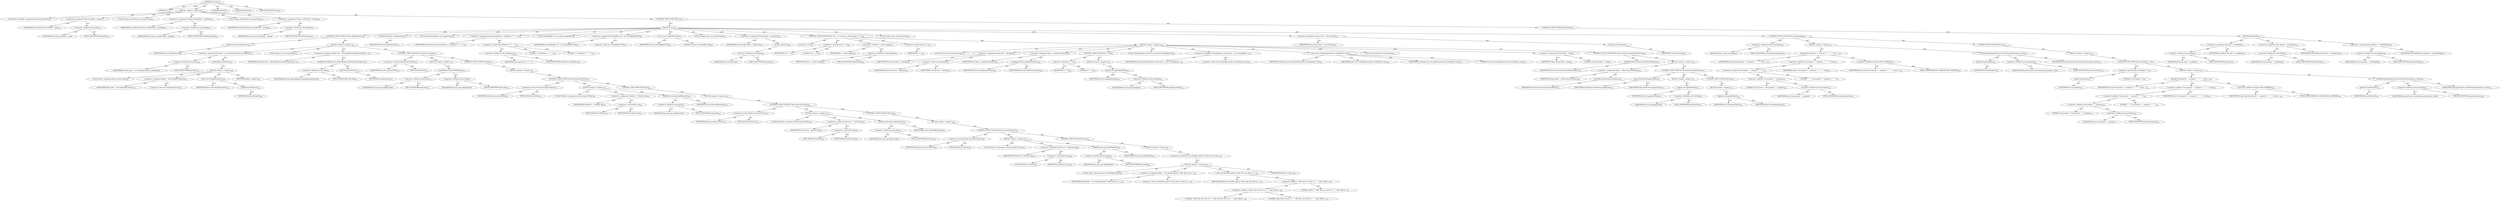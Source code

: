 digraph "execute" {  
"111669149713" [label = <(METHOD,execute)<SUB>341</SUB>> ]
"115964117000" [label = <(PARAM,this)<SUB>341</SUB>> ]
"25769803801" [label = <(BLOCK,&lt;empty&gt;,&lt;empty&gt;)<SUB>341</SUB>> ]
"94489280518" [label = <(LOCAL,Path savedPath: org.apache.tools.ant.types.Path)<SUB>342</SUB>> ]
"30064771194" [label = <(&lt;operator&gt;.assignment,Path savedPath = path)<SUB>342</SUB>> ]
"68719476828" [label = <(IDENTIFIER,savedPath,Path savedPath = path)<SUB>342</SUB>> ]
"30064771195" [label = <(&lt;operator&gt;.fieldAccess,this.path)<SUB>342</SUB>> ]
"68719476829" [label = <(IDENTIFIER,this,Path savedPath = path)> ]
"55834574892" [label = <(FIELD_IDENTIFIER,path,path)<SUB>342</SUB>> ]
"94489280519" [label = <(LOCAL,String savedPathSep: java.lang.String)<SUB>343</SUB>> ]
"30064771196" [label = <(&lt;operator&gt;.assignment,String savedPathSep = pathSep)<SUB>343</SUB>> ]
"68719476830" [label = <(IDENTIFIER,savedPathSep,String savedPathSep = pathSep)<SUB>343</SUB>> ]
"30064771197" [label = <(&lt;operator&gt;.fieldAccess,this.pathSep)<SUB>343</SUB>> ]
"68719476831" [label = <(IDENTIFIER,this,String savedPathSep = pathSep)> ]
"55834574893" [label = <(FIELD_IDENTIFIER,pathSep,pathSep)<SUB>343</SUB>> ]
"94489280520" [label = <(LOCAL,String savedDirSep: java.lang.String)<SUB>344</SUB>> ]
"30064771198" [label = <(&lt;operator&gt;.assignment,String savedDirSep = dirSep)<SUB>344</SUB>> ]
"68719476832" [label = <(IDENTIFIER,savedDirSep,String savedDirSep = dirSep)<SUB>344</SUB>> ]
"30064771199" [label = <(&lt;operator&gt;.fieldAccess,this.dirSep)<SUB>344</SUB>> ]
"68719476833" [label = <(IDENTIFIER,this,String savedDirSep = dirSep)> ]
"55834574894" [label = <(FIELD_IDENTIFIER,dirSep,dirSep)<SUB>344</SUB>> ]
"47244640263" [label = <(CONTROL_STRUCTURE,TRY,try)<SUB>346</SUB>> ]
"25769803802" [label = <(BLOCK,try,try)<SUB>346</SUB>> ]
"47244640264" [label = <(CONTROL_STRUCTURE,IF,if (this.isReference()))<SUB>348</SUB>> ]
"30064771200" [label = <(isReference,this.isReference())<SUB>348</SUB>> ]
"68719476746" [label = <(IDENTIFIER,this,this.isReference())<SUB>348</SUB>> ]
"25769803803" [label = <(BLOCK,&lt;empty&gt;,&lt;empty&gt;)<SUB>348</SUB>> ]
"30064771201" [label = <(&lt;operator&gt;.assignment,this.path = new Path(getProject()).createPath())<SUB>349</SUB>> ]
"30064771202" [label = <(&lt;operator&gt;.fieldAccess,this.path)<SUB>349</SUB>> ]
"68719476834" [label = <(IDENTIFIER,this,this.path = new Path(getProject()).createPath())> ]
"55834574895" [label = <(FIELD_IDENTIFIER,path,path)<SUB>349</SUB>> ]
"30064771203" [label = <(createPath,createPath())<SUB>349</SUB>> ]
"25769803804" [label = <(BLOCK,&lt;empty&gt;,&lt;empty&gt;)<SUB>349</SUB>> ]
"94489280521" [label = <(LOCAL,$obj1: org.apache.tools.ant.types.Path)<SUB>349</SUB>> ]
"30064771204" [label = <(&lt;operator&gt;.assignment,$obj1 = new Path(getProject()))<SUB>349</SUB>> ]
"68719476835" [label = <(IDENTIFIER,$obj1,$obj1 = new Path(getProject()))<SUB>349</SUB>> ]
"30064771205" [label = <(&lt;operator&gt;.alloc,new Path(getProject()))<SUB>349</SUB>> ]
"30064771206" [label = <(&lt;init&gt;,new Path(getProject()))<SUB>349</SUB>> ]
"68719476836" [label = <(IDENTIFIER,$obj1,new Path(getProject()))<SUB>349</SUB>> ]
"30064771207" [label = <(getProject,getProject())<SUB>349</SUB>> ]
"68719476747" [label = <(IDENTIFIER,this,getProject())<SUB>349</SUB>> ]
"68719476837" [label = <(IDENTIFIER,$obj1,&lt;empty&gt;)<SUB>349</SUB>> ]
"94489280522" [label = <(LOCAL,Object obj: java.lang.Object)<SUB>351</SUB>> ]
"30064771208" [label = <(&lt;operator&gt;.assignment,Object obj = refid.getReferencedObject(getProje...)<SUB>351</SUB>> ]
"68719476838" [label = <(IDENTIFIER,obj,Object obj = refid.getReferencedObject(getProje...)<SUB>351</SUB>> ]
"30064771209" [label = <(getReferencedObject,this.refid.getReferencedObject(getProject()))<SUB>351</SUB>> ]
"30064771210" [label = <(&lt;operator&gt;.fieldAccess,this.refid)<SUB>351</SUB>> ]
"68719476839" [label = <(IDENTIFIER,this,this.refid.getReferencedObject(getProject()))> ]
"55834574896" [label = <(FIELD_IDENTIFIER,refid,refid)<SUB>351</SUB>> ]
"30064771211" [label = <(getProject,getProject())<SUB>351</SUB>> ]
"68719476748" [label = <(IDENTIFIER,this,getProject())<SUB>351</SUB>> ]
"47244640265" [label = <(CONTROL_STRUCTURE,IF,if (obj instanceof Path))<SUB>353</SUB>> ]
"30064771212" [label = <(&lt;operator&gt;.instanceOf,obj instanceof Path)<SUB>353</SUB>> ]
"68719476840" [label = <(IDENTIFIER,obj,obj instanceof Path)<SUB>353</SUB>> ]
"180388626432" [label = <(TYPE_REF,Path,Path)<SUB>353</SUB>> ]
"25769803805" [label = <(BLOCK,&lt;empty&gt;,&lt;empty&gt;)<SUB>353</SUB>> ]
"30064771213" [label = <(setRefid,this.path.setRefid(refid))<SUB>354</SUB>> ]
"30064771214" [label = <(&lt;operator&gt;.fieldAccess,this.path)<SUB>354</SUB>> ]
"68719476841" [label = <(IDENTIFIER,this,this.path.setRefid(refid))> ]
"55834574897" [label = <(FIELD_IDENTIFIER,path,path)<SUB>354</SUB>> ]
"30064771215" [label = <(&lt;operator&gt;.fieldAccess,this.refid)<SUB>354</SUB>> ]
"68719476842" [label = <(IDENTIFIER,this,this.path.setRefid(refid))> ]
"55834574898" [label = <(FIELD_IDENTIFIER,refid,refid)<SUB>354</SUB>> ]
"47244640266" [label = <(CONTROL_STRUCTURE,ELSE,else)<SUB>355</SUB>> ]
"25769803806" [label = <(BLOCK,&lt;empty&gt;,&lt;empty&gt;)<SUB>355</SUB>> ]
"47244640267" [label = <(CONTROL_STRUCTURE,IF,if (obj instanceof FileSet))<SUB>355</SUB>> ]
"30064771216" [label = <(&lt;operator&gt;.instanceOf,obj instanceof FileSet)<SUB>355</SUB>> ]
"68719476843" [label = <(IDENTIFIER,obj,obj instanceof FileSet)<SUB>355</SUB>> ]
"180388626433" [label = <(TYPE_REF,FileSet,FileSet)<SUB>355</SUB>> ]
"25769803807" [label = <(BLOCK,&lt;empty&gt;,&lt;empty&gt;)<SUB>355</SUB>> ]
"94489280523" [label = <(LOCAL,FileSet fs: org.apache.tools.ant.types.FileSet)<SUB>356</SUB>> ]
"30064771217" [label = <(&lt;operator&gt;.assignment,FileSet fs = (FileSet) obj)<SUB>356</SUB>> ]
"68719476844" [label = <(IDENTIFIER,fs,FileSet fs = (FileSet) obj)<SUB>356</SUB>> ]
"30064771218" [label = <(&lt;operator&gt;.cast,(FileSet) obj)<SUB>356</SUB>> ]
"180388626434" [label = <(TYPE_REF,FileSet,FileSet)<SUB>356</SUB>> ]
"68719476845" [label = <(IDENTIFIER,obj,(FileSet) obj)<SUB>356</SUB>> ]
"30064771219" [label = <(addFileset,this.path.addFileset(fs))<SUB>358</SUB>> ]
"30064771220" [label = <(&lt;operator&gt;.fieldAccess,this.path)<SUB>358</SUB>> ]
"68719476846" [label = <(IDENTIFIER,this,this.path.addFileset(fs))> ]
"55834574899" [label = <(FIELD_IDENTIFIER,path,path)<SUB>358</SUB>> ]
"68719476847" [label = <(IDENTIFIER,fs,this.path.addFileset(fs))<SUB>358</SUB>> ]
"47244640268" [label = <(CONTROL_STRUCTURE,ELSE,else)<SUB>359</SUB>> ]
"25769803808" [label = <(BLOCK,&lt;empty&gt;,&lt;empty&gt;)<SUB>359</SUB>> ]
"47244640269" [label = <(CONTROL_STRUCTURE,IF,if (obj instanceof DirSet))<SUB>359</SUB>> ]
"30064771221" [label = <(&lt;operator&gt;.instanceOf,obj instanceof DirSet)<SUB>359</SUB>> ]
"68719476848" [label = <(IDENTIFIER,obj,obj instanceof DirSet)<SUB>359</SUB>> ]
"180388626435" [label = <(TYPE_REF,DirSet,DirSet)<SUB>359</SUB>> ]
"25769803809" [label = <(BLOCK,&lt;empty&gt;,&lt;empty&gt;)<SUB>359</SUB>> ]
"94489280524" [label = <(LOCAL,DirSet ds: org.apache.tools.ant.types.DirSet)<SUB>360</SUB>> ]
"30064771222" [label = <(&lt;operator&gt;.assignment,DirSet ds = (DirSet) obj)<SUB>360</SUB>> ]
"68719476849" [label = <(IDENTIFIER,ds,DirSet ds = (DirSet) obj)<SUB>360</SUB>> ]
"30064771223" [label = <(&lt;operator&gt;.cast,(DirSet) obj)<SUB>360</SUB>> ]
"180388626436" [label = <(TYPE_REF,DirSet,DirSet)<SUB>360</SUB>> ]
"68719476850" [label = <(IDENTIFIER,obj,(DirSet) obj)<SUB>360</SUB>> ]
"30064771224" [label = <(addDirset,this.path.addDirset(ds))<SUB>362</SUB>> ]
"30064771225" [label = <(&lt;operator&gt;.fieldAccess,this.path)<SUB>362</SUB>> ]
"68719476851" [label = <(IDENTIFIER,this,this.path.addDirset(ds))> ]
"55834574900" [label = <(FIELD_IDENTIFIER,path,path)<SUB>362</SUB>> ]
"68719476852" [label = <(IDENTIFIER,ds,this.path.addDirset(ds))<SUB>362</SUB>> ]
"47244640270" [label = <(CONTROL_STRUCTURE,ELSE,else)<SUB>363</SUB>> ]
"25769803810" [label = <(BLOCK,&lt;empty&gt;,&lt;empty&gt;)<SUB>363</SUB>> ]
"47244640271" [label = <(CONTROL_STRUCTURE,IF,if (obj instanceof FileList))<SUB>363</SUB>> ]
"30064771226" [label = <(&lt;operator&gt;.instanceOf,obj instanceof FileList)<SUB>363</SUB>> ]
"68719476853" [label = <(IDENTIFIER,obj,obj instanceof FileList)<SUB>363</SUB>> ]
"180388626437" [label = <(TYPE_REF,FileList,FileList)<SUB>363</SUB>> ]
"25769803811" [label = <(BLOCK,&lt;empty&gt;,&lt;empty&gt;)<SUB>363</SUB>> ]
"94489280525" [label = <(LOCAL,FileList fl: org.apache.tools.ant.types.FileList)<SUB>364</SUB>> ]
"30064771227" [label = <(&lt;operator&gt;.assignment,FileList fl = (FileList) obj)<SUB>364</SUB>> ]
"68719476854" [label = <(IDENTIFIER,fl,FileList fl = (FileList) obj)<SUB>364</SUB>> ]
"30064771228" [label = <(&lt;operator&gt;.cast,(FileList) obj)<SUB>364</SUB>> ]
"180388626438" [label = <(TYPE_REF,FileList,FileList)<SUB>364</SUB>> ]
"68719476855" [label = <(IDENTIFIER,obj,(FileList) obj)<SUB>364</SUB>> ]
"30064771229" [label = <(addFilelist,this.path.addFilelist(fl))<SUB>366</SUB>> ]
"30064771230" [label = <(&lt;operator&gt;.fieldAccess,this.path)<SUB>366</SUB>> ]
"68719476856" [label = <(IDENTIFIER,this,this.path.addFilelist(fl))> ]
"55834574901" [label = <(FIELD_IDENTIFIER,path,path)<SUB>366</SUB>> ]
"68719476857" [label = <(IDENTIFIER,fl,this.path.addFilelist(fl))<SUB>366</SUB>> ]
"47244640272" [label = <(CONTROL_STRUCTURE,ELSE,else)<SUB>368</SUB>> ]
"25769803812" [label = <(BLOCK,&lt;empty&gt;,&lt;empty&gt;)<SUB>368</SUB>> ]
"30064771231" [label = <(&lt;operator&gt;.throw,throw new BuildException(&quot;'refid' does not refe...)<SUB>369</SUB>> ]
"25769803813" [label = <(BLOCK,&lt;empty&gt;,&lt;empty&gt;)<SUB>369</SUB>> ]
"94489280526" [label = <(LOCAL,$obj2: org.apache.tools.ant.BuildException)<SUB>369</SUB>> ]
"30064771232" [label = <(&lt;operator&gt;.assignment,$obj2 = new BuildException(&quot;'refid' does not re...)<SUB>369</SUB>> ]
"68719476858" [label = <(IDENTIFIER,$obj2,$obj2 = new BuildException(&quot;'refid' does not re...)<SUB>369</SUB>> ]
"30064771233" [label = <(&lt;operator&gt;.alloc,new BuildException(&quot;'refid' does not refer to a...)<SUB>369</SUB>> ]
"30064771234" [label = <(&lt;init&gt;,new BuildException(&quot;'refid' does not refer to a...)<SUB>369</SUB>> ]
"68719476859" [label = <(IDENTIFIER,$obj2,new BuildException(&quot;'refid' does not refer to a...)<SUB>369</SUB>> ]
"30064771235" [label = <(&lt;operator&gt;.addition,&quot;'refid' does not refer to a &quot; + &quot;path, fileset...)<SUB>369</SUB>> ]
"30064771236" [label = <(&lt;operator&gt;.addition,&quot;'refid' does not refer to a &quot; + &quot;path, fileset...)<SUB>369</SUB>> ]
"90194313242" [label = <(LITERAL,&quot;'refid' does not refer to a &quot;,&quot;'refid' does not refer to a &quot; + &quot;path, fileset...)<SUB>369</SUB>> ]
"90194313243" [label = <(LITERAL,&quot;path, fileset, dirset, or &quot;,&quot;'refid' does not refer to a &quot; + &quot;path, fileset...)<SUB>370</SUB>> ]
"90194313244" [label = <(LITERAL,&quot;filelist.&quot;,&quot;'refid' does not refer to a &quot; + &quot;path, fileset...)<SUB>371</SUB>> ]
"68719476860" [label = <(IDENTIFIER,$obj2,&lt;empty&gt;)<SUB>369</SUB>> ]
"30064771237" [label = <(validateSetup,this.validateSetup())<SUB>375</SUB>> ]
"68719476749" [label = <(IDENTIFIER,this,this.validateSetup())<SUB>375</SUB>> ]
"94489280527" [label = <(LOCAL,String fromDirSep: java.lang.String)<SUB>385</SUB>> ]
"30064771238" [label = <(&lt;operator&gt;.assignment,String fromDirSep = onWindows ? &quot;\\&quot; : &quot;/&quot;)<SUB>385</SUB>> ]
"68719476861" [label = <(IDENTIFIER,fromDirSep,String fromDirSep = onWindows ? &quot;\\&quot; : &quot;/&quot;)<SUB>385</SUB>> ]
"30064771239" [label = <(&lt;operator&gt;.conditional,onWindows ? &quot;\\&quot; : &quot;/&quot;)<SUB>385</SUB>> ]
"30064771240" [label = <(&lt;operator&gt;.fieldAccess,this.onWindows)<SUB>385</SUB>> ]
"68719476862" [label = <(IDENTIFIER,this,onWindows ? &quot;\\&quot; : &quot;/&quot;)> ]
"55834574902" [label = <(FIELD_IDENTIFIER,onWindows,onWindows)<SUB>385</SUB>> ]
"90194313245" [label = <(LITERAL,&quot;\\&quot;,onWindows ? &quot;\\&quot; : &quot;/&quot;)<SUB>385</SUB>> ]
"90194313246" [label = <(LITERAL,&quot;/&quot;,onWindows ? &quot;\\&quot; : &quot;/&quot;)<SUB>385</SUB>> ]
"94489280528" [label = <(LOCAL,StringBuffer rslt: java.lang.StringBuffer)<SUB>387</SUB>> ]
"30064771241" [label = <(&lt;operator&gt;.assignment,StringBuffer rslt = new StringBuffer(100))<SUB>387</SUB>> ]
"68719476863" [label = <(IDENTIFIER,rslt,StringBuffer rslt = new StringBuffer(100))<SUB>387</SUB>> ]
"30064771242" [label = <(&lt;operator&gt;.alloc,new StringBuffer(100))<SUB>387</SUB>> ]
"30064771243" [label = <(&lt;init&gt;,new StringBuffer(100))<SUB>387</SUB>> ]
"68719476864" [label = <(IDENTIFIER,rslt,new StringBuffer(100))<SUB>387</SUB>> ]
"90194313247" [label = <(LITERAL,100,new StringBuffer(100))<SUB>387</SUB>> ]
"94489280529" [label = <(LOCAL,String[] elems: java.lang.String[])<SUB>390</SUB>> ]
"30064771244" [label = <(&lt;operator&gt;.assignment,String[] elems = path.list())<SUB>390</SUB>> ]
"68719476865" [label = <(IDENTIFIER,elems,String[] elems = path.list())<SUB>390</SUB>> ]
"30064771245" [label = <(list,this.path.list())<SUB>390</SUB>> ]
"30064771246" [label = <(&lt;operator&gt;.fieldAccess,this.path)<SUB>390</SUB>> ]
"68719476866" [label = <(IDENTIFIER,this,this.path.list())> ]
"55834574903" [label = <(FIELD_IDENTIFIER,path,path)<SUB>390</SUB>> ]
"47244640273" [label = <(CONTROL_STRUCTURE,FOR,for (int i = 0; Some(i &lt; elems.length); i++))<SUB>392</SUB>> ]
"94489280530" [label = <(LOCAL,int i: int)<SUB>392</SUB>> ]
"30064771247" [label = <(&lt;operator&gt;.assignment,int i = 0)<SUB>392</SUB>> ]
"68719476867" [label = <(IDENTIFIER,i,int i = 0)<SUB>392</SUB>> ]
"90194313248" [label = <(LITERAL,0,int i = 0)<SUB>392</SUB>> ]
"30064771248" [label = <(&lt;operator&gt;.lessThan,i &lt; elems.length)<SUB>392</SUB>> ]
"68719476868" [label = <(IDENTIFIER,i,i &lt; elems.length)<SUB>392</SUB>> ]
"30064771249" [label = <(&lt;operator&gt;.fieldAccess,elems.length)<SUB>392</SUB>> ]
"68719476869" [label = <(IDENTIFIER,elems,i &lt; elems.length)<SUB>392</SUB>> ]
"55834574904" [label = <(FIELD_IDENTIFIER,length,length)<SUB>392</SUB>> ]
"30064771250" [label = <(&lt;operator&gt;.postIncrement,i++)<SUB>392</SUB>> ]
"68719476870" [label = <(IDENTIFIER,i,i++)<SUB>392</SUB>> ]
"25769803814" [label = <(BLOCK,&lt;empty&gt;,&lt;empty&gt;)<SUB>392</SUB>> ]
"94489280531" [label = <(LOCAL,String elem: java.lang.String)<SUB>393</SUB>> ]
"30064771251" [label = <(&lt;operator&gt;.assignment,String elem = elems[i])<SUB>393</SUB>> ]
"68719476871" [label = <(IDENTIFIER,elem,String elem = elems[i])<SUB>393</SUB>> ]
"30064771252" [label = <(&lt;operator&gt;.indexAccess,elems[i])<SUB>393</SUB>> ]
"68719476872" [label = <(IDENTIFIER,elems,String elem = elems[i])<SUB>393</SUB>> ]
"68719476873" [label = <(IDENTIFIER,i,String elem = elems[i])<SUB>393</SUB>> ]
"30064771253" [label = <(&lt;operator&gt;.assignment,elem = mapElement(elem))<SUB>395</SUB>> ]
"68719476874" [label = <(IDENTIFIER,elem,elem = mapElement(elem))<SUB>395</SUB>> ]
"30064771254" [label = <(mapElement,this.mapElement(elem))<SUB>395</SUB>> ]
"68719476750" [label = <(IDENTIFIER,this,this.mapElement(elem))<SUB>395</SUB>> ]
"68719476875" [label = <(IDENTIFIER,elem,this.mapElement(elem))<SUB>395</SUB>> ]
"47244640274" [label = <(CONTROL_STRUCTURE,IF,if (i != 0))<SUB>400</SUB>> ]
"30064771255" [label = <(&lt;operator&gt;.notEquals,i != 0)<SUB>400</SUB>> ]
"68719476876" [label = <(IDENTIFIER,i,i != 0)<SUB>400</SUB>> ]
"90194313249" [label = <(LITERAL,0,i != 0)<SUB>400</SUB>> ]
"25769803815" [label = <(BLOCK,&lt;empty&gt;,&lt;empty&gt;)<SUB>400</SUB>> ]
"30064771256" [label = <(append,rslt.append(pathSep))<SUB>401</SUB>> ]
"68719476877" [label = <(IDENTIFIER,rslt,rslt.append(pathSep))<SUB>401</SUB>> ]
"30064771257" [label = <(&lt;operator&gt;.fieldAccess,this.pathSep)<SUB>401</SUB>> ]
"68719476878" [label = <(IDENTIFIER,this,rslt.append(pathSep))> ]
"55834574905" [label = <(FIELD_IDENTIFIER,pathSep,pathSep)<SUB>401</SUB>> ]
"94489280532" [label = <(LOCAL,StringTokenizer stDirectory: java.util.StringTokenizer)<SUB>404</SUB>> ]
"30064771258" [label = <(&lt;operator&gt;.assignment,StringTokenizer stDirectory = new StringTokeniz...)<SUB>404</SUB>> ]
"68719476879" [label = <(IDENTIFIER,stDirectory,StringTokenizer stDirectory = new StringTokeniz...)<SUB>404</SUB>> ]
"30064771259" [label = <(&lt;operator&gt;.alloc,new StringTokenizer(elem, fromDirSep, true))<SUB>405</SUB>> ]
"30064771260" [label = <(&lt;init&gt;,new StringTokenizer(elem, fromDirSep, true))<SUB>405</SUB>> ]
"68719476880" [label = <(IDENTIFIER,stDirectory,new StringTokenizer(elem, fromDirSep, true))<SUB>404</SUB>> ]
"68719476881" [label = <(IDENTIFIER,elem,new StringTokenizer(elem, fromDirSep, true))<SUB>405</SUB>> ]
"68719476882" [label = <(IDENTIFIER,fromDirSep,new StringTokenizer(elem, fromDirSep, true))<SUB>405</SUB>> ]
"90194313250" [label = <(LITERAL,true,new StringTokenizer(elem, fromDirSep, true))<SUB>405</SUB>> ]
"94489280533" [label = <(LOCAL,String token: java.lang.String)<SUB>406</SUB>> ]
"30064771261" [label = <(&lt;operator&gt;.assignment,String token = null)<SUB>406</SUB>> ]
"68719476883" [label = <(IDENTIFIER,token,String token = null)<SUB>406</SUB>> ]
"90194313251" [label = <(LITERAL,null,String token = null)<SUB>406</SUB>> ]
"47244640275" [label = <(CONTROL_STRUCTURE,WHILE,while (stDirectory.hasMoreTokens()))<SUB>408</SUB>> ]
"30064771262" [label = <(hasMoreTokens,stDirectory.hasMoreTokens())<SUB>408</SUB>> ]
"68719476884" [label = <(IDENTIFIER,stDirectory,stDirectory.hasMoreTokens())<SUB>408</SUB>> ]
"25769803816" [label = <(BLOCK,&lt;empty&gt;,&lt;empty&gt;)<SUB>408</SUB>> ]
"30064771263" [label = <(&lt;operator&gt;.assignment,token = stDirectory.nextToken())<SUB>409</SUB>> ]
"68719476885" [label = <(IDENTIFIER,token,token = stDirectory.nextToken())<SUB>409</SUB>> ]
"30064771264" [label = <(nextToken,stDirectory.nextToken())<SUB>409</SUB>> ]
"68719476886" [label = <(IDENTIFIER,stDirectory,stDirectory.nextToken())<SUB>409</SUB>> ]
"47244640276" [label = <(CONTROL_STRUCTURE,IF,if (fromDirSep.equals(token)))<SUB>411</SUB>> ]
"30064771265" [label = <(equals,fromDirSep.equals(token))<SUB>411</SUB>> ]
"68719476887" [label = <(IDENTIFIER,fromDirSep,fromDirSep.equals(token))<SUB>411</SUB>> ]
"68719476888" [label = <(IDENTIFIER,token,fromDirSep.equals(token))<SUB>411</SUB>> ]
"25769803817" [label = <(BLOCK,&lt;empty&gt;,&lt;empty&gt;)<SUB>411</SUB>> ]
"30064771266" [label = <(append,rslt.append(dirSep))<SUB>412</SUB>> ]
"68719476889" [label = <(IDENTIFIER,rslt,rslt.append(dirSep))<SUB>412</SUB>> ]
"30064771267" [label = <(&lt;operator&gt;.fieldAccess,this.dirSep)<SUB>412</SUB>> ]
"68719476890" [label = <(IDENTIFIER,this,rslt.append(dirSep))> ]
"55834574906" [label = <(FIELD_IDENTIFIER,dirSep,dirSep)<SUB>412</SUB>> ]
"47244640277" [label = <(CONTROL_STRUCTURE,ELSE,else)<SUB>413</SUB>> ]
"25769803818" [label = <(BLOCK,&lt;empty&gt;,&lt;empty&gt;)<SUB>413</SUB>> ]
"30064771268" [label = <(append,rslt.append(token))<SUB>414</SUB>> ]
"68719476891" [label = <(IDENTIFIER,rslt,rslt.append(token))<SUB>414</SUB>> ]
"68719476892" [label = <(IDENTIFIER,token,rslt.append(token))<SUB>414</SUB>> ]
"94489280534" [label = <(LOCAL,String value: java.lang.String)<SUB>421</SUB>> ]
"30064771269" [label = <(&lt;operator&gt;.assignment,String value = rslt.toString())<SUB>421</SUB>> ]
"68719476893" [label = <(IDENTIFIER,value,String value = rslt.toString())<SUB>421</SUB>> ]
"30064771270" [label = <(toString,rslt.toString())<SUB>421</SUB>> ]
"68719476894" [label = <(IDENTIFIER,rslt,rslt.toString())<SUB>421</SUB>> ]
"47244640278" [label = <(CONTROL_STRUCTURE,IF,if (this.setonempty))<SUB>422</SUB>> ]
"30064771271" [label = <(&lt;operator&gt;.fieldAccess,this.setonempty)<SUB>422</SUB>> ]
"68719476895" [label = <(IDENTIFIER,this,if (this.setonempty))> ]
"55834574907" [label = <(FIELD_IDENTIFIER,setonempty,setonempty)<SUB>422</SUB>> ]
"25769803819" [label = <(BLOCK,&lt;empty&gt;,&lt;empty&gt;)<SUB>422</SUB>> ]
"30064771272" [label = <(log,log(&quot;Set property &quot; + property + &quot; = &quot; + value,...)<SUB>423</SUB>> ]
"68719476751" [label = <(IDENTIFIER,this,log(&quot;Set property &quot; + property + &quot; = &quot; + value,...)<SUB>423</SUB>> ]
"30064771273" [label = <(&lt;operator&gt;.addition,&quot;Set property &quot; + property + &quot; = &quot; + value)<SUB>423</SUB>> ]
"30064771274" [label = <(&lt;operator&gt;.addition,&quot;Set property &quot; + property + &quot; = &quot;)<SUB>423</SUB>> ]
"30064771275" [label = <(&lt;operator&gt;.addition,&quot;Set property &quot; + property)<SUB>423</SUB>> ]
"90194313252" [label = <(LITERAL,&quot;Set property &quot;,&quot;Set property &quot; + property)<SUB>423</SUB>> ]
"30064771276" [label = <(&lt;operator&gt;.fieldAccess,this.property)<SUB>423</SUB>> ]
"68719476896" [label = <(IDENTIFIER,this,&quot;Set property &quot; + property)> ]
"55834574908" [label = <(FIELD_IDENTIFIER,property,property)<SUB>423</SUB>> ]
"90194313253" [label = <(LITERAL,&quot; = &quot;,&quot;Set property &quot; + property + &quot; = &quot;)<SUB>423</SUB>> ]
"68719476897" [label = <(IDENTIFIER,value,&quot;Set property &quot; + property + &quot; = &quot; + value)<SUB>423</SUB>> ]
"30064771277" [label = <(&lt;operator&gt;.fieldAccess,Project.MSG_VERBOSE)<SUB>424</SUB>> ]
"68719476898" [label = <(IDENTIFIER,Project,log(&quot;Set property &quot; + property + &quot; = &quot; + value,...)<SUB>424</SUB>> ]
"55834574909" [label = <(FIELD_IDENTIFIER,MSG_VERBOSE,MSG_VERBOSE)<SUB>424</SUB>> ]
"30064771278" [label = <(setNewProperty,getProject().setNewProperty(property, value))<SUB>425</SUB>> ]
"30064771279" [label = <(getProject,getProject())<SUB>425</SUB>> ]
"68719476752" [label = <(IDENTIFIER,this,getProject())<SUB>425</SUB>> ]
"30064771280" [label = <(&lt;operator&gt;.fieldAccess,this.property)<SUB>425</SUB>> ]
"68719476899" [label = <(IDENTIFIER,this,getProject().setNewProperty(property, value))> ]
"55834574910" [label = <(FIELD_IDENTIFIER,property,property)<SUB>425</SUB>> ]
"68719476900" [label = <(IDENTIFIER,value,getProject().setNewProperty(property, value))<SUB>425</SUB>> ]
"47244640279" [label = <(CONTROL_STRUCTURE,ELSE,else)<SUB>426</SUB>> ]
"25769803820" [label = <(BLOCK,&lt;empty&gt;,&lt;empty&gt;)<SUB>426</SUB>> ]
"47244640280" [label = <(CONTROL_STRUCTURE,IF,if (rslt.length() &gt; 0))<SUB>427</SUB>> ]
"30064771281" [label = <(&lt;operator&gt;.greaterThan,rslt.length() &gt; 0)<SUB>427</SUB>> ]
"30064771282" [label = <(length,rslt.length())<SUB>427</SUB>> ]
"68719476901" [label = <(IDENTIFIER,rslt,rslt.length())<SUB>427</SUB>> ]
"90194313254" [label = <(LITERAL,0,rslt.length() &gt; 0)<SUB>427</SUB>> ]
"25769803821" [label = <(BLOCK,&lt;empty&gt;,&lt;empty&gt;)<SUB>427</SUB>> ]
"30064771283" [label = <(log,log(&quot;Set property &quot; + property + &quot; = &quot; + value,...)<SUB>428</SUB>> ]
"68719476753" [label = <(IDENTIFIER,this,log(&quot;Set property &quot; + property + &quot; = &quot; + value,...)<SUB>428</SUB>> ]
"30064771284" [label = <(&lt;operator&gt;.addition,&quot;Set property &quot; + property + &quot; = &quot; + value)<SUB>428</SUB>> ]
"30064771285" [label = <(&lt;operator&gt;.addition,&quot;Set property &quot; + property + &quot; = &quot;)<SUB>428</SUB>> ]
"30064771286" [label = <(&lt;operator&gt;.addition,&quot;Set property &quot; + property)<SUB>428</SUB>> ]
"90194313255" [label = <(LITERAL,&quot;Set property &quot;,&quot;Set property &quot; + property)<SUB>428</SUB>> ]
"30064771287" [label = <(&lt;operator&gt;.fieldAccess,this.property)<SUB>428</SUB>> ]
"68719476902" [label = <(IDENTIFIER,this,&quot;Set property &quot; + property)> ]
"55834574911" [label = <(FIELD_IDENTIFIER,property,property)<SUB>428</SUB>> ]
"90194313256" [label = <(LITERAL,&quot; = &quot;,&quot;Set property &quot; + property + &quot; = &quot;)<SUB>428</SUB>> ]
"68719476903" [label = <(IDENTIFIER,value,&quot;Set property &quot; + property + &quot; = &quot; + value)<SUB>428</SUB>> ]
"30064771288" [label = <(&lt;operator&gt;.fieldAccess,Project.MSG_VERBOSE)<SUB>429</SUB>> ]
"68719476904" [label = <(IDENTIFIER,Project,log(&quot;Set property &quot; + property + &quot; = &quot; + value,...)<SUB>429</SUB>> ]
"55834574912" [label = <(FIELD_IDENTIFIER,MSG_VERBOSE,MSG_VERBOSE)<SUB>429</SUB>> ]
"30064771289" [label = <(setNewProperty,getProject().setNewProperty(property, value))<SUB>430</SUB>> ]
"30064771290" [label = <(getProject,getProject())<SUB>430</SUB>> ]
"68719476754" [label = <(IDENTIFIER,this,getProject())<SUB>430</SUB>> ]
"30064771291" [label = <(&lt;operator&gt;.fieldAccess,this.property)<SUB>430</SUB>> ]
"68719476905" [label = <(IDENTIFIER,this,getProject().setNewProperty(property, value))> ]
"55834574913" [label = <(FIELD_IDENTIFIER,property,property)<SUB>430</SUB>> ]
"68719476906" [label = <(IDENTIFIER,value,getProject().setNewProperty(property, value))<SUB>430</SUB>> ]
"47244640281" [label = <(CONTROL_STRUCTURE,FINALLY,finally)<SUB>433</SUB>> ]
"25769803822" [label = <(BLOCK,finally,finally)<SUB>433</SUB>> ]
"30064771292" [label = <(&lt;operator&gt;.assignment,this.path = savedPath)<SUB>434</SUB>> ]
"30064771293" [label = <(&lt;operator&gt;.fieldAccess,this.path)<SUB>434</SUB>> ]
"68719476907" [label = <(IDENTIFIER,this,this.path = savedPath)> ]
"55834574914" [label = <(FIELD_IDENTIFIER,path,path)<SUB>434</SUB>> ]
"68719476908" [label = <(IDENTIFIER,savedPath,this.path = savedPath)<SUB>434</SUB>> ]
"30064771294" [label = <(&lt;operator&gt;.assignment,this.dirSep = savedDirSep)<SUB>435</SUB>> ]
"30064771295" [label = <(&lt;operator&gt;.fieldAccess,this.dirSep)<SUB>435</SUB>> ]
"68719476909" [label = <(IDENTIFIER,this,this.dirSep = savedDirSep)> ]
"55834574915" [label = <(FIELD_IDENTIFIER,dirSep,dirSep)<SUB>435</SUB>> ]
"68719476910" [label = <(IDENTIFIER,savedDirSep,this.dirSep = savedDirSep)<SUB>435</SUB>> ]
"30064771296" [label = <(&lt;operator&gt;.assignment,this.pathSep = savedPathSep)<SUB>436</SUB>> ]
"30064771297" [label = <(&lt;operator&gt;.fieldAccess,this.pathSep)<SUB>436</SUB>> ]
"68719476911" [label = <(IDENTIFIER,this,this.pathSep = savedPathSep)> ]
"55834574916" [label = <(FIELD_IDENTIFIER,pathSep,pathSep)<SUB>436</SUB>> ]
"68719476912" [label = <(IDENTIFIER,savedPathSep,this.pathSep = savedPathSep)<SUB>436</SUB>> ]
"133143986224" [label = <(MODIFIER,PUBLIC)> ]
"133143986225" [label = <(MODIFIER,VIRTUAL)> ]
"128849018897" [label = <(METHOD_RETURN,void)<SUB>341</SUB>> ]
  "111669149713" -> "115964117000"  [ label = "AST: "] 
  "111669149713" -> "25769803801"  [ label = "AST: "] 
  "111669149713" -> "133143986224"  [ label = "AST: "] 
  "111669149713" -> "133143986225"  [ label = "AST: "] 
  "111669149713" -> "128849018897"  [ label = "AST: "] 
  "25769803801" -> "94489280518"  [ label = "AST: "] 
  "25769803801" -> "30064771194"  [ label = "AST: "] 
  "25769803801" -> "94489280519"  [ label = "AST: "] 
  "25769803801" -> "30064771196"  [ label = "AST: "] 
  "25769803801" -> "94489280520"  [ label = "AST: "] 
  "25769803801" -> "30064771198"  [ label = "AST: "] 
  "25769803801" -> "47244640263"  [ label = "AST: "] 
  "30064771194" -> "68719476828"  [ label = "AST: "] 
  "30064771194" -> "30064771195"  [ label = "AST: "] 
  "30064771195" -> "68719476829"  [ label = "AST: "] 
  "30064771195" -> "55834574892"  [ label = "AST: "] 
  "30064771196" -> "68719476830"  [ label = "AST: "] 
  "30064771196" -> "30064771197"  [ label = "AST: "] 
  "30064771197" -> "68719476831"  [ label = "AST: "] 
  "30064771197" -> "55834574893"  [ label = "AST: "] 
  "30064771198" -> "68719476832"  [ label = "AST: "] 
  "30064771198" -> "30064771199"  [ label = "AST: "] 
  "30064771199" -> "68719476833"  [ label = "AST: "] 
  "30064771199" -> "55834574894"  [ label = "AST: "] 
  "47244640263" -> "25769803802"  [ label = "AST: "] 
  "47244640263" -> "47244640281"  [ label = "AST: "] 
  "25769803802" -> "47244640264"  [ label = "AST: "] 
  "25769803802" -> "30064771237"  [ label = "AST: "] 
  "25769803802" -> "94489280527"  [ label = "AST: "] 
  "25769803802" -> "30064771238"  [ label = "AST: "] 
  "25769803802" -> "94489280528"  [ label = "AST: "] 
  "25769803802" -> "30064771241"  [ label = "AST: "] 
  "25769803802" -> "30064771243"  [ label = "AST: "] 
  "25769803802" -> "94489280529"  [ label = "AST: "] 
  "25769803802" -> "30064771244"  [ label = "AST: "] 
  "25769803802" -> "47244640273"  [ label = "AST: "] 
  "25769803802" -> "94489280534"  [ label = "AST: "] 
  "25769803802" -> "30064771269"  [ label = "AST: "] 
  "25769803802" -> "47244640278"  [ label = "AST: "] 
  "47244640264" -> "30064771200"  [ label = "AST: "] 
  "47244640264" -> "25769803803"  [ label = "AST: "] 
  "30064771200" -> "68719476746"  [ label = "AST: "] 
  "25769803803" -> "30064771201"  [ label = "AST: "] 
  "25769803803" -> "94489280522"  [ label = "AST: "] 
  "25769803803" -> "30064771208"  [ label = "AST: "] 
  "25769803803" -> "47244640265"  [ label = "AST: "] 
  "30064771201" -> "30064771202"  [ label = "AST: "] 
  "30064771201" -> "30064771203"  [ label = "AST: "] 
  "30064771202" -> "68719476834"  [ label = "AST: "] 
  "30064771202" -> "55834574895"  [ label = "AST: "] 
  "30064771203" -> "25769803804"  [ label = "AST: "] 
  "25769803804" -> "94489280521"  [ label = "AST: "] 
  "25769803804" -> "30064771204"  [ label = "AST: "] 
  "25769803804" -> "30064771206"  [ label = "AST: "] 
  "25769803804" -> "68719476837"  [ label = "AST: "] 
  "30064771204" -> "68719476835"  [ label = "AST: "] 
  "30064771204" -> "30064771205"  [ label = "AST: "] 
  "30064771206" -> "68719476836"  [ label = "AST: "] 
  "30064771206" -> "30064771207"  [ label = "AST: "] 
  "30064771207" -> "68719476747"  [ label = "AST: "] 
  "30064771208" -> "68719476838"  [ label = "AST: "] 
  "30064771208" -> "30064771209"  [ label = "AST: "] 
  "30064771209" -> "30064771210"  [ label = "AST: "] 
  "30064771209" -> "30064771211"  [ label = "AST: "] 
  "30064771210" -> "68719476839"  [ label = "AST: "] 
  "30064771210" -> "55834574896"  [ label = "AST: "] 
  "30064771211" -> "68719476748"  [ label = "AST: "] 
  "47244640265" -> "30064771212"  [ label = "AST: "] 
  "47244640265" -> "25769803805"  [ label = "AST: "] 
  "47244640265" -> "47244640266"  [ label = "AST: "] 
  "30064771212" -> "68719476840"  [ label = "AST: "] 
  "30064771212" -> "180388626432"  [ label = "AST: "] 
  "25769803805" -> "30064771213"  [ label = "AST: "] 
  "30064771213" -> "30064771214"  [ label = "AST: "] 
  "30064771213" -> "30064771215"  [ label = "AST: "] 
  "30064771214" -> "68719476841"  [ label = "AST: "] 
  "30064771214" -> "55834574897"  [ label = "AST: "] 
  "30064771215" -> "68719476842"  [ label = "AST: "] 
  "30064771215" -> "55834574898"  [ label = "AST: "] 
  "47244640266" -> "25769803806"  [ label = "AST: "] 
  "25769803806" -> "47244640267"  [ label = "AST: "] 
  "47244640267" -> "30064771216"  [ label = "AST: "] 
  "47244640267" -> "25769803807"  [ label = "AST: "] 
  "47244640267" -> "47244640268"  [ label = "AST: "] 
  "30064771216" -> "68719476843"  [ label = "AST: "] 
  "30064771216" -> "180388626433"  [ label = "AST: "] 
  "25769803807" -> "94489280523"  [ label = "AST: "] 
  "25769803807" -> "30064771217"  [ label = "AST: "] 
  "25769803807" -> "30064771219"  [ label = "AST: "] 
  "30064771217" -> "68719476844"  [ label = "AST: "] 
  "30064771217" -> "30064771218"  [ label = "AST: "] 
  "30064771218" -> "180388626434"  [ label = "AST: "] 
  "30064771218" -> "68719476845"  [ label = "AST: "] 
  "30064771219" -> "30064771220"  [ label = "AST: "] 
  "30064771219" -> "68719476847"  [ label = "AST: "] 
  "30064771220" -> "68719476846"  [ label = "AST: "] 
  "30064771220" -> "55834574899"  [ label = "AST: "] 
  "47244640268" -> "25769803808"  [ label = "AST: "] 
  "25769803808" -> "47244640269"  [ label = "AST: "] 
  "47244640269" -> "30064771221"  [ label = "AST: "] 
  "47244640269" -> "25769803809"  [ label = "AST: "] 
  "47244640269" -> "47244640270"  [ label = "AST: "] 
  "30064771221" -> "68719476848"  [ label = "AST: "] 
  "30064771221" -> "180388626435"  [ label = "AST: "] 
  "25769803809" -> "94489280524"  [ label = "AST: "] 
  "25769803809" -> "30064771222"  [ label = "AST: "] 
  "25769803809" -> "30064771224"  [ label = "AST: "] 
  "30064771222" -> "68719476849"  [ label = "AST: "] 
  "30064771222" -> "30064771223"  [ label = "AST: "] 
  "30064771223" -> "180388626436"  [ label = "AST: "] 
  "30064771223" -> "68719476850"  [ label = "AST: "] 
  "30064771224" -> "30064771225"  [ label = "AST: "] 
  "30064771224" -> "68719476852"  [ label = "AST: "] 
  "30064771225" -> "68719476851"  [ label = "AST: "] 
  "30064771225" -> "55834574900"  [ label = "AST: "] 
  "47244640270" -> "25769803810"  [ label = "AST: "] 
  "25769803810" -> "47244640271"  [ label = "AST: "] 
  "47244640271" -> "30064771226"  [ label = "AST: "] 
  "47244640271" -> "25769803811"  [ label = "AST: "] 
  "47244640271" -> "47244640272"  [ label = "AST: "] 
  "30064771226" -> "68719476853"  [ label = "AST: "] 
  "30064771226" -> "180388626437"  [ label = "AST: "] 
  "25769803811" -> "94489280525"  [ label = "AST: "] 
  "25769803811" -> "30064771227"  [ label = "AST: "] 
  "25769803811" -> "30064771229"  [ label = "AST: "] 
  "30064771227" -> "68719476854"  [ label = "AST: "] 
  "30064771227" -> "30064771228"  [ label = "AST: "] 
  "30064771228" -> "180388626438"  [ label = "AST: "] 
  "30064771228" -> "68719476855"  [ label = "AST: "] 
  "30064771229" -> "30064771230"  [ label = "AST: "] 
  "30064771229" -> "68719476857"  [ label = "AST: "] 
  "30064771230" -> "68719476856"  [ label = "AST: "] 
  "30064771230" -> "55834574901"  [ label = "AST: "] 
  "47244640272" -> "25769803812"  [ label = "AST: "] 
  "25769803812" -> "30064771231"  [ label = "AST: "] 
  "30064771231" -> "25769803813"  [ label = "AST: "] 
  "25769803813" -> "94489280526"  [ label = "AST: "] 
  "25769803813" -> "30064771232"  [ label = "AST: "] 
  "25769803813" -> "30064771234"  [ label = "AST: "] 
  "25769803813" -> "68719476860"  [ label = "AST: "] 
  "30064771232" -> "68719476858"  [ label = "AST: "] 
  "30064771232" -> "30064771233"  [ label = "AST: "] 
  "30064771234" -> "68719476859"  [ label = "AST: "] 
  "30064771234" -> "30064771235"  [ label = "AST: "] 
  "30064771235" -> "30064771236"  [ label = "AST: "] 
  "30064771235" -> "90194313244"  [ label = "AST: "] 
  "30064771236" -> "90194313242"  [ label = "AST: "] 
  "30064771236" -> "90194313243"  [ label = "AST: "] 
  "30064771237" -> "68719476749"  [ label = "AST: "] 
  "30064771238" -> "68719476861"  [ label = "AST: "] 
  "30064771238" -> "30064771239"  [ label = "AST: "] 
  "30064771239" -> "30064771240"  [ label = "AST: "] 
  "30064771239" -> "90194313245"  [ label = "AST: "] 
  "30064771239" -> "90194313246"  [ label = "AST: "] 
  "30064771240" -> "68719476862"  [ label = "AST: "] 
  "30064771240" -> "55834574902"  [ label = "AST: "] 
  "30064771241" -> "68719476863"  [ label = "AST: "] 
  "30064771241" -> "30064771242"  [ label = "AST: "] 
  "30064771243" -> "68719476864"  [ label = "AST: "] 
  "30064771243" -> "90194313247"  [ label = "AST: "] 
  "30064771244" -> "68719476865"  [ label = "AST: "] 
  "30064771244" -> "30064771245"  [ label = "AST: "] 
  "30064771245" -> "30064771246"  [ label = "AST: "] 
  "30064771246" -> "68719476866"  [ label = "AST: "] 
  "30064771246" -> "55834574903"  [ label = "AST: "] 
  "47244640273" -> "94489280530"  [ label = "AST: "] 
  "47244640273" -> "30064771247"  [ label = "AST: "] 
  "47244640273" -> "30064771248"  [ label = "AST: "] 
  "47244640273" -> "30064771250"  [ label = "AST: "] 
  "47244640273" -> "25769803814"  [ label = "AST: "] 
  "30064771247" -> "68719476867"  [ label = "AST: "] 
  "30064771247" -> "90194313248"  [ label = "AST: "] 
  "30064771248" -> "68719476868"  [ label = "AST: "] 
  "30064771248" -> "30064771249"  [ label = "AST: "] 
  "30064771249" -> "68719476869"  [ label = "AST: "] 
  "30064771249" -> "55834574904"  [ label = "AST: "] 
  "30064771250" -> "68719476870"  [ label = "AST: "] 
  "25769803814" -> "94489280531"  [ label = "AST: "] 
  "25769803814" -> "30064771251"  [ label = "AST: "] 
  "25769803814" -> "30064771253"  [ label = "AST: "] 
  "25769803814" -> "47244640274"  [ label = "AST: "] 
  "25769803814" -> "94489280532"  [ label = "AST: "] 
  "25769803814" -> "30064771258"  [ label = "AST: "] 
  "25769803814" -> "30064771260"  [ label = "AST: "] 
  "25769803814" -> "94489280533"  [ label = "AST: "] 
  "25769803814" -> "30064771261"  [ label = "AST: "] 
  "25769803814" -> "47244640275"  [ label = "AST: "] 
  "30064771251" -> "68719476871"  [ label = "AST: "] 
  "30064771251" -> "30064771252"  [ label = "AST: "] 
  "30064771252" -> "68719476872"  [ label = "AST: "] 
  "30064771252" -> "68719476873"  [ label = "AST: "] 
  "30064771253" -> "68719476874"  [ label = "AST: "] 
  "30064771253" -> "30064771254"  [ label = "AST: "] 
  "30064771254" -> "68719476750"  [ label = "AST: "] 
  "30064771254" -> "68719476875"  [ label = "AST: "] 
  "47244640274" -> "30064771255"  [ label = "AST: "] 
  "47244640274" -> "25769803815"  [ label = "AST: "] 
  "30064771255" -> "68719476876"  [ label = "AST: "] 
  "30064771255" -> "90194313249"  [ label = "AST: "] 
  "25769803815" -> "30064771256"  [ label = "AST: "] 
  "30064771256" -> "68719476877"  [ label = "AST: "] 
  "30064771256" -> "30064771257"  [ label = "AST: "] 
  "30064771257" -> "68719476878"  [ label = "AST: "] 
  "30064771257" -> "55834574905"  [ label = "AST: "] 
  "30064771258" -> "68719476879"  [ label = "AST: "] 
  "30064771258" -> "30064771259"  [ label = "AST: "] 
  "30064771260" -> "68719476880"  [ label = "AST: "] 
  "30064771260" -> "68719476881"  [ label = "AST: "] 
  "30064771260" -> "68719476882"  [ label = "AST: "] 
  "30064771260" -> "90194313250"  [ label = "AST: "] 
  "30064771261" -> "68719476883"  [ label = "AST: "] 
  "30064771261" -> "90194313251"  [ label = "AST: "] 
  "47244640275" -> "30064771262"  [ label = "AST: "] 
  "47244640275" -> "25769803816"  [ label = "AST: "] 
  "30064771262" -> "68719476884"  [ label = "AST: "] 
  "25769803816" -> "30064771263"  [ label = "AST: "] 
  "25769803816" -> "47244640276"  [ label = "AST: "] 
  "30064771263" -> "68719476885"  [ label = "AST: "] 
  "30064771263" -> "30064771264"  [ label = "AST: "] 
  "30064771264" -> "68719476886"  [ label = "AST: "] 
  "47244640276" -> "30064771265"  [ label = "AST: "] 
  "47244640276" -> "25769803817"  [ label = "AST: "] 
  "47244640276" -> "47244640277"  [ label = "AST: "] 
  "30064771265" -> "68719476887"  [ label = "AST: "] 
  "30064771265" -> "68719476888"  [ label = "AST: "] 
  "25769803817" -> "30064771266"  [ label = "AST: "] 
  "30064771266" -> "68719476889"  [ label = "AST: "] 
  "30064771266" -> "30064771267"  [ label = "AST: "] 
  "30064771267" -> "68719476890"  [ label = "AST: "] 
  "30064771267" -> "55834574906"  [ label = "AST: "] 
  "47244640277" -> "25769803818"  [ label = "AST: "] 
  "25769803818" -> "30064771268"  [ label = "AST: "] 
  "30064771268" -> "68719476891"  [ label = "AST: "] 
  "30064771268" -> "68719476892"  [ label = "AST: "] 
  "30064771269" -> "68719476893"  [ label = "AST: "] 
  "30064771269" -> "30064771270"  [ label = "AST: "] 
  "30064771270" -> "68719476894"  [ label = "AST: "] 
  "47244640278" -> "30064771271"  [ label = "AST: "] 
  "47244640278" -> "25769803819"  [ label = "AST: "] 
  "47244640278" -> "47244640279"  [ label = "AST: "] 
  "30064771271" -> "68719476895"  [ label = "AST: "] 
  "30064771271" -> "55834574907"  [ label = "AST: "] 
  "25769803819" -> "30064771272"  [ label = "AST: "] 
  "25769803819" -> "30064771278"  [ label = "AST: "] 
  "30064771272" -> "68719476751"  [ label = "AST: "] 
  "30064771272" -> "30064771273"  [ label = "AST: "] 
  "30064771272" -> "30064771277"  [ label = "AST: "] 
  "30064771273" -> "30064771274"  [ label = "AST: "] 
  "30064771273" -> "68719476897"  [ label = "AST: "] 
  "30064771274" -> "30064771275"  [ label = "AST: "] 
  "30064771274" -> "90194313253"  [ label = "AST: "] 
  "30064771275" -> "90194313252"  [ label = "AST: "] 
  "30064771275" -> "30064771276"  [ label = "AST: "] 
  "30064771276" -> "68719476896"  [ label = "AST: "] 
  "30064771276" -> "55834574908"  [ label = "AST: "] 
  "30064771277" -> "68719476898"  [ label = "AST: "] 
  "30064771277" -> "55834574909"  [ label = "AST: "] 
  "30064771278" -> "30064771279"  [ label = "AST: "] 
  "30064771278" -> "30064771280"  [ label = "AST: "] 
  "30064771278" -> "68719476900"  [ label = "AST: "] 
  "30064771279" -> "68719476752"  [ label = "AST: "] 
  "30064771280" -> "68719476899"  [ label = "AST: "] 
  "30064771280" -> "55834574910"  [ label = "AST: "] 
  "47244640279" -> "25769803820"  [ label = "AST: "] 
  "25769803820" -> "47244640280"  [ label = "AST: "] 
  "47244640280" -> "30064771281"  [ label = "AST: "] 
  "47244640280" -> "25769803821"  [ label = "AST: "] 
  "30064771281" -> "30064771282"  [ label = "AST: "] 
  "30064771281" -> "90194313254"  [ label = "AST: "] 
  "30064771282" -> "68719476901"  [ label = "AST: "] 
  "25769803821" -> "30064771283"  [ label = "AST: "] 
  "25769803821" -> "30064771289"  [ label = "AST: "] 
  "30064771283" -> "68719476753"  [ label = "AST: "] 
  "30064771283" -> "30064771284"  [ label = "AST: "] 
  "30064771283" -> "30064771288"  [ label = "AST: "] 
  "30064771284" -> "30064771285"  [ label = "AST: "] 
  "30064771284" -> "68719476903"  [ label = "AST: "] 
  "30064771285" -> "30064771286"  [ label = "AST: "] 
  "30064771285" -> "90194313256"  [ label = "AST: "] 
  "30064771286" -> "90194313255"  [ label = "AST: "] 
  "30064771286" -> "30064771287"  [ label = "AST: "] 
  "30064771287" -> "68719476902"  [ label = "AST: "] 
  "30064771287" -> "55834574911"  [ label = "AST: "] 
  "30064771288" -> "68719476904"  [ label = "AST: "] 
  "30064771288" -> "55834574912"  [ label = "AST: "] 
  "30064771289" -> "30064771290"  [ label = "AST: "] 
  "30064771289" -> "30064771291"  [ label = "AST: "] 
  "30064771289" -> "68719476906"  [ label = "AST: "] 
  "30064771290" -> "68719476754"  [ label = "AST: "] 
  "30064771291" -> "68719476905"  [ label = "AST: "] 
  "30064771291" -> "55834574913"  [ label = "AST: "] 
  "47244640281" -> "25769803822"  [ label = "AST: "] 
  "25769803822" -> "30064771292"  [ label = "AST: "] 
  "25769803822" -> "30064771294"  [ label = "AST: "] 
  "25769803822" -> "30064771296"  [ label = "AST: "] 
  "30064771292" -> "30064771293"  [ label = "AST: "] 
  "30064771292" -> "68719476908"  [ label = "AST: "] 
  "30064771293" -> "68719476907"  [ label = "AST: "] 
  "30064771293" -> "55834574914"  [ label = "AST: "] 
  "30064771294" -> "30064771295"  [ label = "AST: "] 
  "30064771294" -> "68719476910"  [ label = "AST: "] 
  "30064771295" -> "68719476909"  [ label = "AST: "] 
  "30064771295" -> "55834574915"  [ label = "AST: "] 
  "30064771296" -> "30064771297"  [ label = "AST: "] 
  "30064771296" -> "68719476912"  [ label = "AST: "] 
  "30064771297" -> "68719476911"  [ label = "AST: "] 
  "30064771297" -> "55834574916"  [ label = "AST: "] 
  "111669149713" -> "115964117000"  [ label = "DDG: "] 
}

